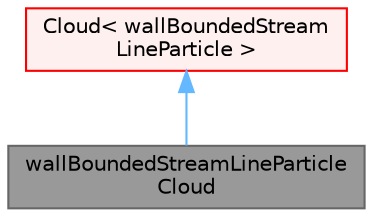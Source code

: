 digraph "wallBoundedStreamLineParticleCloud"
{
 // LATEX_PDF_SIZE
  bgcolor="transparent";
  edge [fontname=Helvetica,fontsize=10,labelfontname=Helvetica,labelfontsize=10];
  node [fontname=Helvetica,fontsize=10,shape=box,height=0.2,width=0.4];
  Node1 [id="Node000001",label="wallBoundedStreamLineParticle\lCloud",height=0.2,width=0.4,color="gray40", fillcolor="grey60", style="filled", fontcolor="black",tooltip="A Cloud of streamLine particles."];
  Node2 -> Node1 [id="edge1_Node000001_Node000002",dir="back",color="steelblue1",style="solid",tooltip=" "];
  Node2 [id="Node000002",label="Cloud\< wallBoundedStream\lLineParticle \>",height=0.2,width=0.4,color="red", fillcolor="#FFF0F0", style="filled",URL="$classFoam_1_1Cloud.html",tooltip=" "];
}
